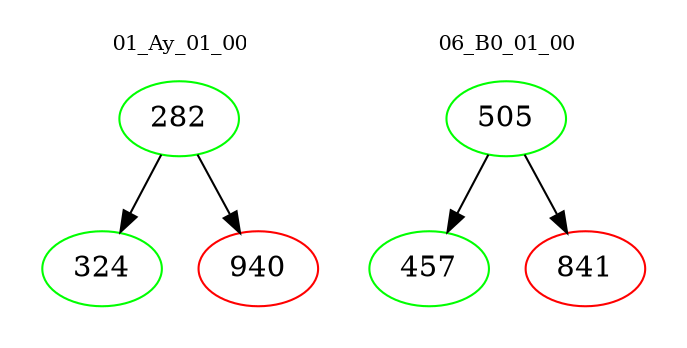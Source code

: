 digraph{
subgraph cluster_0 {
color = white
label = "01_Ay_01_00";
fontsize=10;
T0_282 [label="282", color="green"]
T0_282 -> T0_324 [color="black"]
T0_324 [label="324", color="green"]
T0_282 -> T0_940 [color="black"]
T0_940 [label="940", color="red"]
}
subgraph cluster_1 {
color = white
label = "06_B0_01_00";
fontsize=10;
T1_505 [label="505", color="green"]
T1_505 -> T1_457 [color="black"]
T1_457 [label="457", color="green"]
T1_505 -> T1_841 [color="black"]
T1_841 [label="841", color="red"]
}
}
